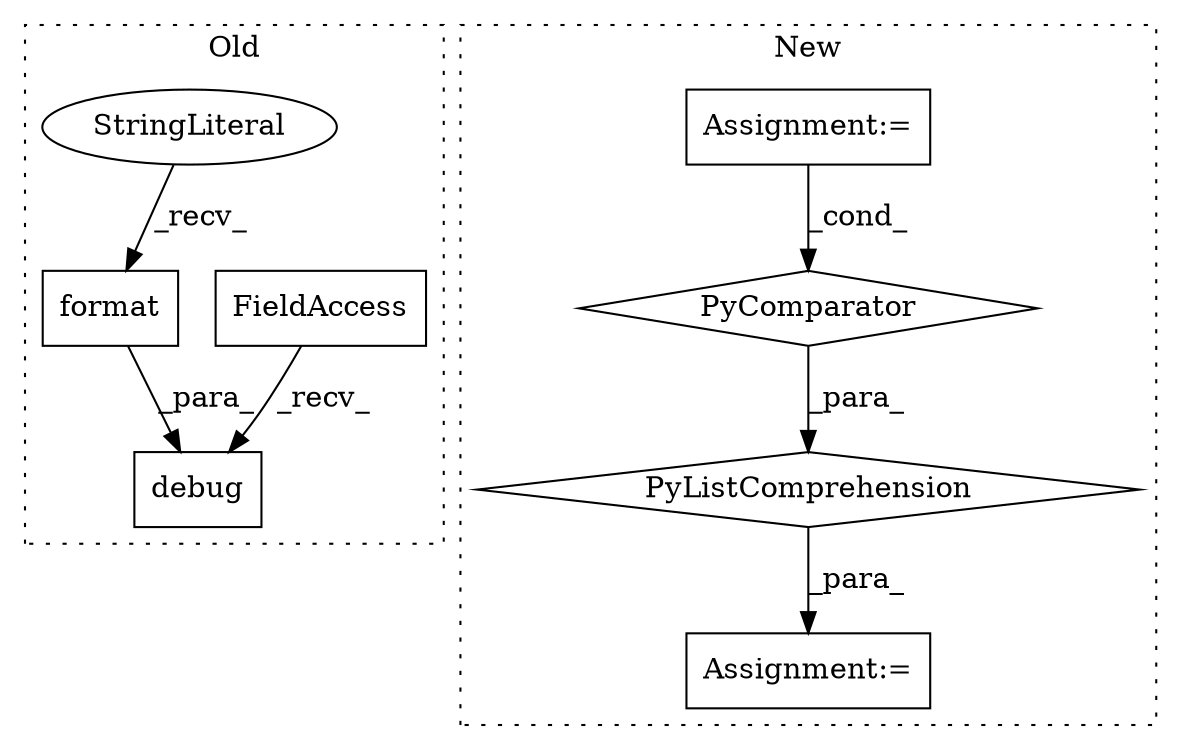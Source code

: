 digraph G {
subgraph cluster0 {
1 [label="debug" a="32" s="17445,17548" l="6,1" shape="box"];
6 [label="FieldAccess" a="22" s="17434" l="10" shape="box"];
7 [label="format" a="32" s="17460,17547" l="7,1" shape="box"];
8 [label="StringLiteral" a="45" s="17451" l="8" shape="ellipse"];
label = "Old";
style="dotted";
}
subgraph cluster1 {
2 [label="PyComparator" a="113" s="17672" l="131" shape="diamond"];
3 [label="Assignment:=" a="7" s="17672" l="131" shape="box"];
4 [label="PyListComprehension" a="109" s="17583" l="228" shape="diamond"];
5 [label="Assignment:=" a="7" s="17561" l="22" shape="box"];
label = "New";
style="dotted";
}
2 -> 4 [label="_para_"];
3 -> 2 [label="_cond_"];
4 -> 5 [label="_para_"];
6 -> 1 [label="_recv_"];
7 -> 1 [label="_para_"];
8 -> 7 [label="_recv_"];
}